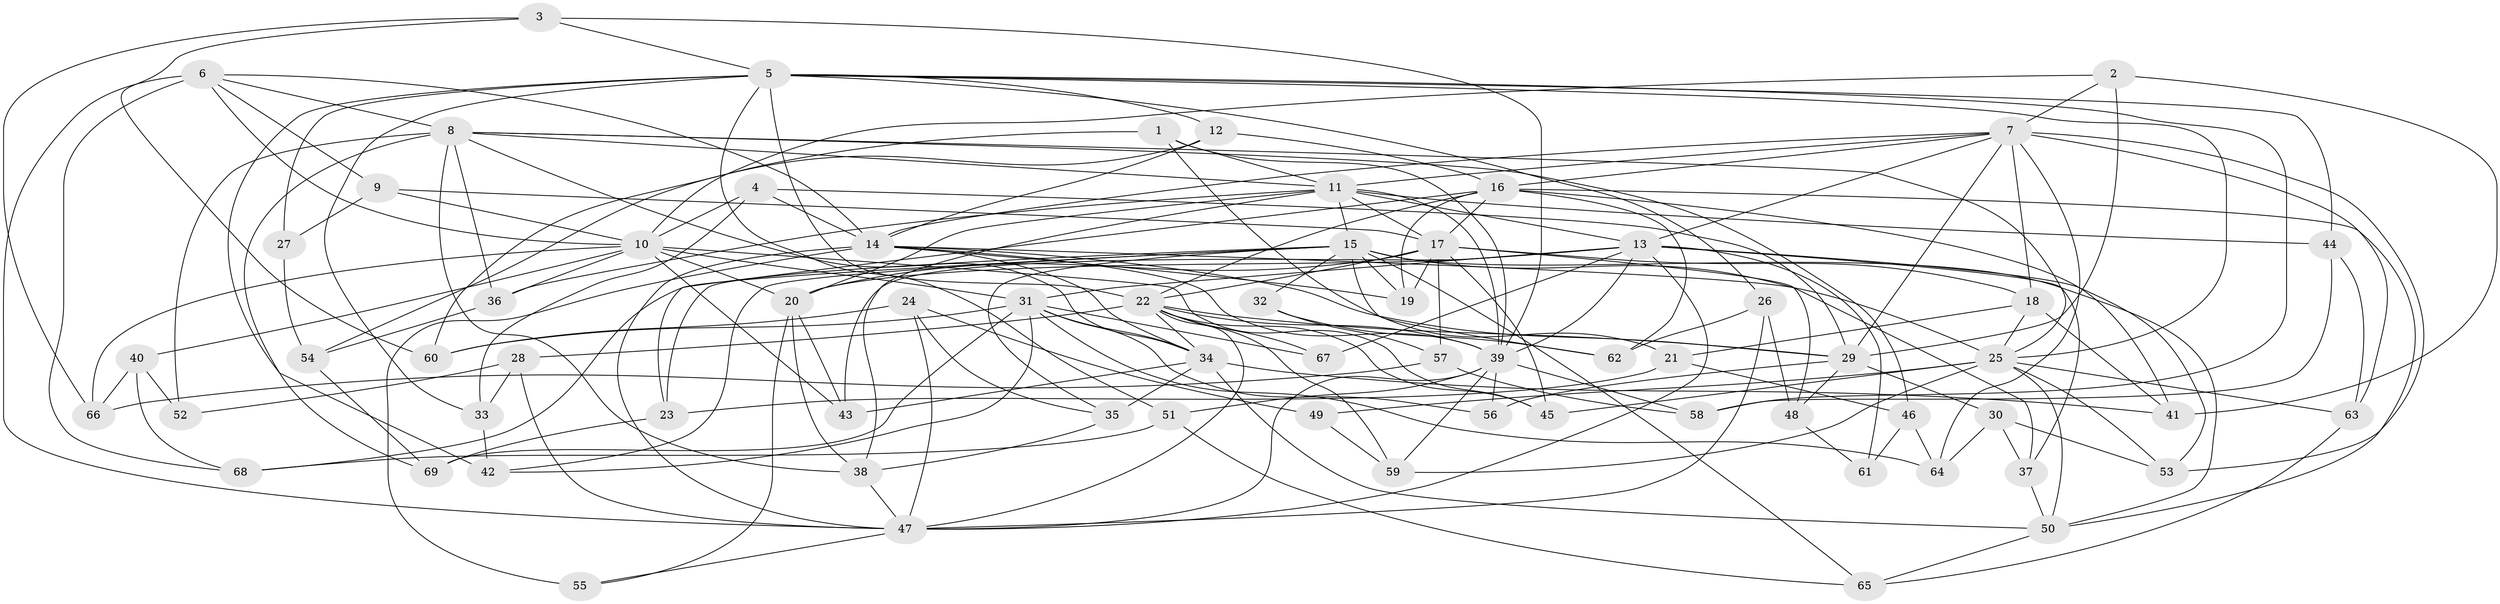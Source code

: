 // original degree distribution, {4: 1.0}
// Generated by graph-tools (version 1.1) at 2025/37/03/09/25 02:37:53]
// undirected, 69 vertices, 190 edges
graph export_dot {
graph [start="1"]
  node [color=gray90,style=filled];
  1;
  2;
  3;
  4;
  5;
  6;
  7;
  8;
  9;
  10;
  11;
  12;
  13;
  14;
  15;
  16;
  17;
  18;
  19;
  20;
  21;
  22;
  23;
  24;
  25;
  26;
  27;
  28;
  29;
  30;
  31;
  32;
  33;
  34;
  35;
  36;
  37;
  38;
  39;
  40;
  41;
  42;
  43;
  44;
  45;
  46;
  47;
  48;
  49;
  50;
  51;
  52;
  53;
  54;
  55;
  56;
  57;
  58;
  59;
  60;
  61;
  62;
  63;
  64;
  65;
  66;
  67;
  68;
  69;
  1 -- 11 [weight=1.0];
  1 -- 21 [weight=1.0];
  1 -- 39 [weight=1.0];
  1 -- 60 [weight=1.0];
  2 -- 7 [weight=1.0];
  2 -- 10 [weight=1.0];
  2 -- 29 [weight=1.0];
  2 -- 41 [weight=1.0];
  3 -- 5 [weight=1.0];
  3 -- 39 [weight=1.0];
  3 -- 60 [weight=1.0];
  3 -- 66 [weight=1.0];
  4 -- 10 [weight=1.0];
  4 -- 14 [weight=1.0];
  4 -- 29 [weight=1.0];
  4 -- 33 [weight=1.0];
  5 -- 12 [weight=1.0];
  5 -- 22 [weight=1.0];
  5 -- 25 [weight=1.0];
  5 -- 26 [weight=1.0];
  5 -- 27 [weight=2.0];
  5 -- 33 [weight=1.0];
  5 -- 42 [weight=1.0];
  5 -- 44 [weight=1.0];
  5 -- 51 [weight=1.0];
  5 -- 58 [weight=1.0];
  6 -- 8 [weight=1.0];
  6 -- 9 [weight=1.0];
  6 -- 10 [weight=1.0];
  6 -- 14 [weight=1.0];
  6 -- 47 [weight=1.0];
  6 -- 68 [weight=1.0];
  7 -- 11 [weight=1.0];
  7 -- 13 [weight=1.0];
  7 -- 14 [weight=1.0];
  7 -- 16 [weight=1.0];
  7 -- 18 [weight=1.0];
  7 -- 29 [weight=1.0];
  7 -- 53 [weight=1.0];
  7 -- 63 [weight=1.0];
  7 -- 64 [weight=1.0];
  8 -- 11 [weight=2.0];
  8 -- 25 [weight=1.0];
  8 -- 34 [weight=1.0];
  8 -- 36 [weight=1.0];
  8 -- 38 [weight=2.0];
  8 -- 46 [weight=1.0];
  8 -- 52 [weight=2.0];
  8 -- 69 [weight=1.0];
  9 -- 10 [weight=1.0];
  9 -- 17 [weight=1.0];
  9 -- 27 [weight=1.0];
  10 -- 20 [weight=2.0];
  10 -- 31 [weight=1.0];
  10 -- 36 [weight=1.0];
  10 -- 40 [weight=1.0];
  10 -- 43 [weight=1.0];
  10 -- 45 [weight=1.0];
  10 -- 66 [weight=1.0];
  11 -- 13 [weight=1.0];
  11 -- 15 [weight=1.0];
  11 -- 17 [weight=1.0];
  11 -- 20 [weight=1.0];
  11 -- 36 [weight=1.0];
  11 -- 38 [weight=1.0];
  11 -- 39 [weight=1.0];
  11 -- 44 [weight=1.0];
  12 -- 14 [weight=1.0];
  12 -- 16 [weight=1.0];
  12 -- 54 [weight=1.0];
  13 -- 20 [weight=1.0];
  13 -- 31 [weight=1.0];
  13 -- 37 [weight=1.0];
  13 -- 39 [weight=1.0];
  13 -- 43 [weight=1.0];
  13 -- 47 [weight=1.0];
  13 -- 53 [weight=1.0];
  13 -- 61 [weight=2.0];
  13 -- 67 [weight=1.0];
  14 -- 19 [weight=1.0];
  14 -- 25 [weight=1.0];
  14 -- 29 [weight=1.0];
  14 -- 34 [weight=1.0];
  14 -- 39 [weight=1.0];
  14 -- 47 [weight=1.0];
  14 -- 55 [weight=2.0];
  15 -- 19 [weight=1.0];
  15 -- 23 [weight=1.0];
  15 -- 32 [weight=2.0];
  15 -- 35 [weight=1.0];
  15 -- 37 [weight=1.0];
  15 -- 42 [weight=1.0];
  15 -- 50 [weight=1.0];
  15 -- 62 [weight=1.0];
  15 -- 65 [weight=1.0];
  15 -- 68 [weight=1.0];
  16 -- 17 [weight=1.0];
  16 -- 19 [weight=1.0];
  16 -- 22 [weight=2.0];
  16 -- 23 [weight=1.0];
  16 -- 41 [weight=1.0];
  16 -- 50 [weight=1.0];
  16 -- 62 [weight=1.0];
  17 -- 18 [weight=1.0];
  17 -- 19 [weight=1.0];
  17 -- 20 [weight=1.0];
  17 -- 22 [weight=1.0];
  17 -- 45 [weight=1.0];
  17 -- 48 [weight=1.0];
  17 -- 57 [weight=1.0];
  18 -- 21 [weight=1.0];
  18 -- 25 [weight=2.0];
  18 -- 41 [weight=1.0];
  20 -- 38 [weight=1.0];
  20 -- 43 [weight=1.0];
  20 -- 55 [weight=1.0];
  21 -- 23 [weight=1.0];
  21 -- 46 [weight=1.0];
  22 -- 28 [weight=1.0];
  22 -- 29 [weight=1.0];
  22 -- 34 [weight=1.0];
  22 -- 39 [weight=1.0];
  22 -- 45 [weight=1.0];
  22 -- 47 [weight=1.0];
  22 -- 59 [weight=1.0];
  22 -- 67 [weight=1.0];
  23 -- 69 [weight=1.0];
  24 -- 35 [weight=1.0];
  24 -- 47 [weight=1.0];
  24 -- 49 [weight=1.0];
  24 -- 60 [weight=1.0];
  25 -- 45 [weight=1.0];
  25 -- 49 [weight=2.0];
  25 -- 50 [weight=1.0];
  25 -- 53 [weight=1.0];
  25 -- 59 [weight=1.0];
  25 -- 63 [weight=1.0];
  26 -- 47 [weight=1.0];
  26 -- 48 [weight=1.0];
  26 -- 62 [weight=1.0];
  27 -- 54 [weight=1.0];
  28 -- 33 [weight=1.0];
  28 -- 47 [weight=1.0];
  28 -- 52 [weight=1.0];
  29 -- 30 [weight=1.0];
  29 -- 48 [weight=1.0];
  29 -- 56 [weight=1.0];
  30 -- 37 [weight=1.0];
  30 -- 53 [weight=1.0];
  30 -- 64 [weight=1.0];
  31 -- 34 [weight=1.0];
  31 -- 42 [weight=1.0];
  31 -- 56 [weight=1.0];
  31 -- 60 [weight=1.0];
  31 -- 64 [weight=1.0];
  31 -- 67 [weight=2.0];
  31 -- 69 [weight=1.0];
  32 -- 57 [weight=1.0];
  32 -- 62 [weight=1.0];
  33 -- 42 [weight=1.0];
  34 -- 35 [weight=1.0];
  34 -- 41 [weight=1.0];
  34 -- 43 [weight=1.0];
  34 -- 50 [weight=1.0];
  35 -- 38 [weight=1.0];
  36 -- 54 [weight=1.0];
  37 -- 50 [weight=1.0];
  38 -- 47 [weight=1.0];
  39 -- 47 [weight=1.0];
  39 -- 51 [weight=1.0];
  39 -- 56 [weight=2.0];
  39 -- 58 [weight=1.0];
  39 -- 59 [weight=1.0];
  40 -- 52 [weight=1.0];
  40 -- 66 [weight=1.0];
  40 -- 68 [weight=1.0];
  44 -- 58 [weight=1.0];
  44 -- 63 [weight=1.0];
  46 -- 61 [weight=1.0];
  46 -- 64 [weight=1.0];
  47 -- 55 [weight=1.0];
  48 -- 61 [weight=1.0];
  49 -- 59 [weight=1.0];
  50 -- 65 [weight=1.0];
  51 -- 65 [weight=1.0];
  51 -- 68 [weight=1.0];
  54 -- 69 [weight=1.0];
  57 -- 58 [weight=1.0];
  57 -- 66 [weight=1.0];
  63 -- 65 [weight=1.0];
}
